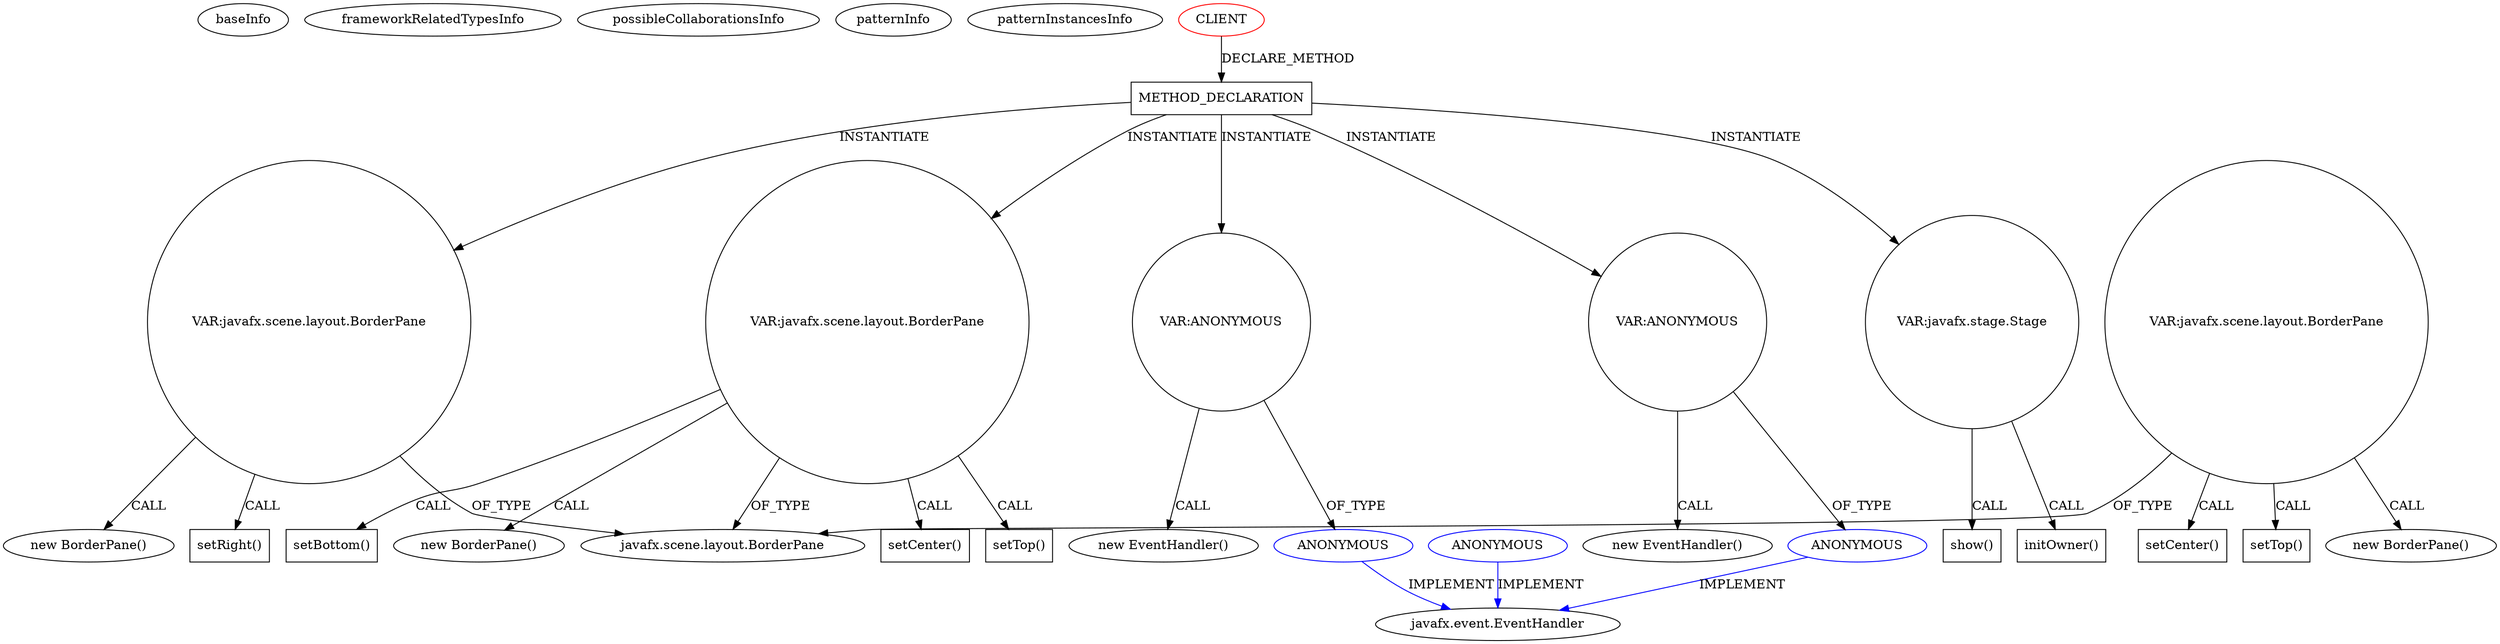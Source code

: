 digraph {
baseInfo[graphId=690,category="pattern",isAnonymous=false,possibleRelation=false]
frameworkRelatedTypesInfo[]
possibleCollaborationsInfo[]
patternInfo[frequency=2.0,patternRootClient=0]
patternInstancesInfo[0="Alittlemurkling-alarm-clock~/Alittlemurkling-alarm-clock/alarm-clock-master/src/org/quux/alarmclock/MainWindow.java~MainWindow~125",1="Alittlemurkling-alarm-clock~/Alittlemurkling-alarm-clock/alarm-clock-master/src/org/quux/alarmclock/AlarmCard.java~AlarmCard~130"]
28[label="javafx.scene.layout.BorderPane",vertexType="FRAMEWORK_CLASS_TYPE",isFrameworkType=false]
134[label="VAR:javafx.scene.layout.BorderPane",vertexType="VARIABLE_EXPRESION",isFrameworkType=false,shape=circle]
27[label="VAR:javafx.scene.layout.BorderPane",vertexType="VARIABLE_EXPRESION",isFrameworkType=false,shape=circle]
141[label="VAR:javafx.scene.layout.BorderPane",vertexType="VARIABLE_EXPRESION",isFrameworkType=false,shape=circle]
137[label="setRight()",vertexType="INSIDE_CALL",isFrameworkType=false,shape=box]
146[label="setCenter()",vertexType="INSIDE_CALL",isFrameworkType=false,shape=box]
65[label="setCenter()",vertexType="INSIDE_CALL",isFrameworkType=false,shape=box]
144[label="setTop()",vertexType="INSIDE_CALL",isFrameworkType=false,shape=box]
63[label="setTop()",vertexType="INSIDE_CALL",isFrameworkType=false,shape=box]
148[label="setBottom()",vertexType="INSIDE_CALL",isFrameworkType=false,shape=box]
133[label="new BorderPane()",vertexType="CONSTRUCTOR_CALL",isFrameworkType=false]
26[label="new BorderPane()",vertexType="CONSTRUCTOR_CALL",isFrameworkType=false]
140[label="new BorderPane()",vertexType="CONSTRUCTOR_CALL",isFrameworkType=false]
77[label="METHOD_DECLARATION",vertexType="CLIENT_METHOD_DECLARATION",isFrameworkType=false,shape=box]
0[label="CLIENT",vertexType="ROOT_CLIENT_CLASS_DECLARATION",isFrameworkType=false,color=red]
128[label="VAR:ANONYMOUS",vertexType="VARIABLE_EXPRESION",isFrameworkType=false,shape=circle]
129[label="ANONYMOUS",vertexType="REFERENCE_ANONYMOUS_DECLARATION",isFrameworkType=false,color=blue]
127[label="new EventHandler()",vertexType="CONSTRUCTOR_CALL",isFrameworkType=false]
111[label="VAR:ANONYMOUS",vertexType="VARIABLE_EXPRESION",isFrameworkType=false,shape=circle]
112[label="ANONYMOUS",vertexType="REFERENCE_ANONYMOUS_DECLARATION",isFrameworkType=false,color=blue]
110[label="new EventHandler()",vertexType="CONSTRUCTOR_CALL",isFrameworkType=false]
79[label="VAR:javafx.stage.Stage",vertexType="VARIABLE_EXPRESION",isFrameworkType=false,shape=circle]
84[label="initOwner()",vertexType="INSIDE_CALL",isFrameworkType=false,shape=box]
155[label="show()",vertexType="INSIDE_CALL",isFrameworkType=false,shape=box]
61[label="javafx.event.EventHandler",vertexType="FRAMEWORK_INTERFACE_TYPE",isFrameworkType=false]
160[label="ANONYMOUS",vertexType="REFERENCE_ANONYMOUS_DECLARATION",isFrameworkType=false,color=blue]
129->61[label="IMPLEMENT",color=blue]
134->28[label="OF_TYPE"]
27->26[label="CALL"]
27->63[label="CALL"]
141->144[label="CALL"]
79->84[label="CALL"]
77->79[label="INSTANTIATE"]
141->140[label="CALL"]
0->77[label="DECLARE_METHOD"]
27->28[label="OF_TYPE"]
141->146[label="CALL"]
77->128[label="INSTANTIATE"]
160->61[label="IMPLEMENT",color=blue]
134->137[label="CALL"]
141->148[label="CALL"]
111->112[label="OF_TYPE"]
77->141[label="INSTANTIATE"]
141->28[label="OF_TYPE"]
77->134[label="INSTANTIATE"]
27->65[label="CALL"]
128->129[label="OF_TYPE"]
134->133[label="CALL"]
128->127[label="CALL"]
111->110[label="CALL"]
79->155[label="CALL"]
77->111[label="INSTANTIATE"]
112->61[label="IMPLEMENT",color=blue]
}
